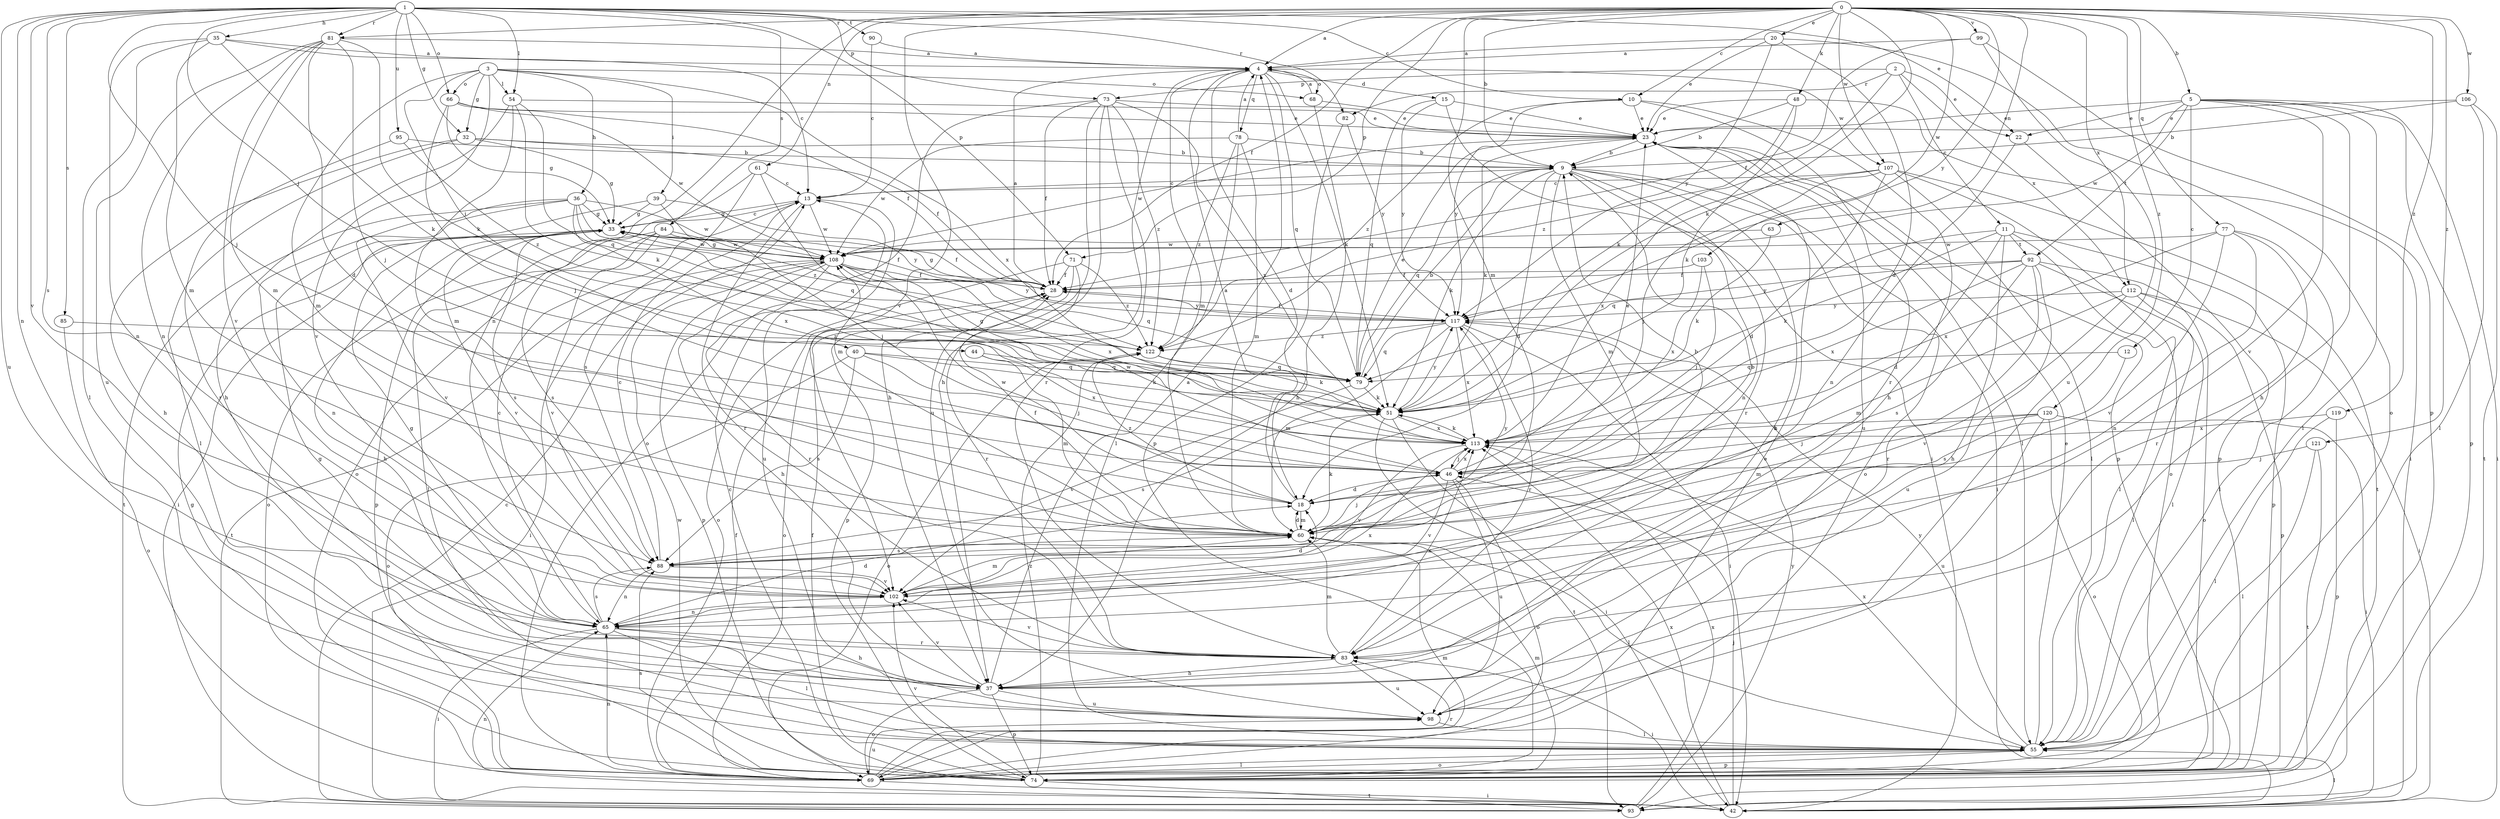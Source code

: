strict digraph  {
0;
1;
2;
3;
4;
5;
9;
10;
11;
12;
13;
15;
18;
20;
22;
23;
28;
32;
33;
35;
36;
37;
39;
40;
42;
44;
46;
48;
51;
54;
55;
60;
61;
63;
65;
66;
68;
69;
71;
73;
74;
77;
78;
79;
81;
82;
83;
84;
85;
88;
90;
92;
93;
95;
98;
99;
102;
103;
106;
107;
108;
112;
113;
117;
119;
120;
121;
122;
0 -> 4  [label=a];
0 -> 5  [label=b];
0 -> 9  [label=b];
0 -> 10  [label=c];
0 -> 20  [label=e];
0 -> 28  [label=f];
0 -> 48  [label=k];
0 -> 51  [label=k];
0 -> 60  [label=m];
0 -> 61  [label=n];
0 -> 63  [label=n];
0 -> 65  [label=n];
0 -> 71  [label=p];
0 -> 77  [label=q];
0 -> 81  [label=r];
0 -> 99  [label=v];
0 -> 102  [label=v];
0 -> 103  [label=w];
0 -> 106  [label=w];
0 -> 107  [label=w];
0 -> 112  [label=x];
0 -> 117  [label=y];
0 -> 119  [label=z];
0 -> 120  [label=z];
0 -> 121  [label=z];
1 -> 10  [label=c];
1 -> 22  [label=e];
1 -> 32  [label=g];
1 -> 35  [label=h];
1 -> 44  [label=j];
1 -> 46  [label=j];
1 -> 54  [label=l];
1 -> 65  [label=n];
1 -> 66  [label=o];
1 -> 71  [label=p];
1 -> 73  [label=p];
1 -> 81  [label=r];
1 -> 82  [label=r];
1 -> 84  [label=s];
1 -> 85  [label=s];
1 -> 88  [label=s];
1 -> 90  [label=t];
1 -> 95  [label=u];
1 -> 98  [label=u];
1 -> 102  [label=v];
2 -> 11  [label=c];
2 -> 22  [label=e];
2 -> 51  [label=k];
2 -> 73  [label=p];
2 -> 82  [label=r];
2 -> 112  [label=x];
3 -> 32  [label=g];
3 -> 36  [label=h];
3 -> 39  [label=i];
3 -> 40  [label=i];
3 -> 54  [label=l];
3 -> 60  [label=m];
3 -> 66  [label=o];
3 -> 68  [label=o];
3 -> 102  [label=v];
3 -> 113  [label=x];
4 -> 15  [label=d];
4 -> 18  [label=d];
4 -> 37  [label=h];
4 -> 51  [label=k];
4 -> 60  [label=m];
4 -> 68  [label=o];
4 -> 78  [label=q];
4 -> 79  [label=q];
4 -> 107  [label=w];
5 -> 12  [label=c];
5 -> 22  [label=e];
5 -> 23  [label=e];
5 -> 37  [label=h];
5 -> 42  [label=i];
5 -> 55  [label=l];
5 -> 74  [label=p];
5 -> 92  [label=t];
5 -> 102  [label=v];
5 -> 108  [label=w];
9 -> 13  [label=c];
9 -> 18  [label=d];
9 -> 37  [label=h];
9 -> 42  [label=i];
9 -> 51  [label=k];
9 -> 60  [label=m];
9 -> 65  [label=n];
9 -> 69  [label=o];
9 -> 79  [label=q];
9 -> 83  [label=r];
10 -> 23  [label=e];
10 -> 37  [label=h];
10 -> 83  [label=r];
10 -> 117  [label=y];
10 -> 122  [label=z];
11 -> 18  [label=d];
11 -> 37  [label=h];
11 -> 51  [label=k];
11 -> 55  [label=l];
11 -> 74  [label=p];
11 -> 79  [label=q];
11 -> 92  [label=t];
12 -> 79  [label=q];
12 -> 88  [label=s];
13 -> 33  [label=g];
13 -> 83  [label=r];
13 -> 98  [label=u];
13 -> 108  [label=w];
15 -> 23  [label=e];
15 -> 42  [label=i];
15 -> 79  [label=q];
15 -> 117  [label=y];
18 -> 4  [label=a];
18 -> 60  [label=m];
18 -> 108  [label=w];
18 -> 122  [label=z];
20 -> 4  [label=a];
20 -> 18  [label=d];
20 -> 23  [label=e];
20 -> 69  [label=o];
20 -> 117  [label=y];
22 -> 65  [label=n];
22 -> 74  [label=p];
23 -> 9  [label=b];
23 -> 51  [label=k];
23 -> 55  [label=l];
23 -> 74  [label=p];
23 -> 98  [label=u];
23 -> 108  [label=w];
28 -> 4  [label=a];
28 -> 33  [label=g];
28 -> 69  [label=o];
28 -> 117  [label=y];
32 -> 9  [label=b];
32 -> 28  [label=f];
32 -> 33  [label=g];
32 -> 37  [label=h];
32 -> 55  [label=l];
33 -> 13  [label=c];
33 -> 28  [label=f];
33 -> 37  [label=h];
33 -> 74  [label=p];
33 -> 88  [label=s];
33 -> 102  [label=v];
33 -> 108  [label=w];
35 -> 4  [label=a];
35 -> 13  [label=c];
35 -> 51  [label=k];
35 -> 55  [label=l];
35 -> 60  [label=m];
35 -> 65  [label=n];
36 -> 33  [label=g];
36 -> 65  [label=n];
36 -> 79  [label=q];
36 -> 93  [label=t];
36 -> 102  [label=v];
36 -> 108  [label=w];
36 -> 113  [label=x];
36 -> 122  [label=z];
37 -> 4  [label=a];
37 -> 33  [label=g];
37 -> 69  [label=o];
37 -> 74  [label=p];
37 -> 98  [label=u];
37 -> 102  [label=v];
39 -> 33  [label=g];
39 -> 42  [label=i];
39 -> 46  [label=j];
39 -> 117  [label=y];
40 -> 46  [label=j];
40 -> 51  [label=k];
40 -> 69  [label=o];
40 -> 79  [label=q];
40 -> 88  [label=s];
42 -> 46  [label=j];
42 -> 55  [label=l];
42 -> 65  [label=n];
42 -> 113  [label=x];
44 -> 60  [label=m];
44 -> 79  [label=q];
44 -> 113  [label=x];
46 -> 18  [label=d];
46 -> 23  [label=e];
46 -> 69  [label=o];
46 -> 98  [label=u];
46 -> 102  [label=v];
46 -> 108  [label=w];
46 -> 113  [label=x];
48 -> 9  [label=b];
48 -> 23  [label=e];
48 -> 42  [label=i];
48 -> 51  [label=k];
48 -> 122  [label=z];
51 -> 33  [label=g];
51 -> 42  [label=i];
51 -> 88  [label=s];
51 -> 93  [label=t];
51 -> 113  [label=x];
51 -> 117  [label=y];
54 -> 23  [label=e];
54 -> 37  [label=h];
54 -> 51  [label=k];
54 -> 60  [label=m];
54 -> 79  [label=q];
55 -> 23  [label=e];
55 -> 69  [label=o];
55 -> 74  [label=p];
55 -> 113  [label=x];
55 -> 117  [label=y];
60 -> 9  [label=b];
60 -> 18  [label=d];
60 -> 28  [label=f];
60 -> 46  [label=j];
60 -> 51  [label=k];
60 -> 55  [label=l];
60 -> 88  [label=s];
60 -> 117  [label=y];
61 -> 13  [label=c];
61 -> 60  [label=m];
61 -> 69  [label=o];
61 -> 88  [label=s];
63 -> 51  [label=k];
63 -> 108  [label=w];
65 -> 13  [label=c];
65 -> 18  [label=d];
65 -> 33  [label=g];
65 -> 37  [label=h];
65 -> 42  [label=i];
65 -> 55  [label=l];
65 -> 83  [label=r];
65 -> 88  [label=s];
65 -> 113  [label=x];
66 -> 23  [label=e];
66 -> 28  [label=f];
66 -> 33  [label=g];
66 -> 46  [label=j];
66 -> 108  [label=w];
68 -> 4  [label=a];
68 -> 23  [label=e];
68 -> 37  [label=h];
69 -> 23  [label=e];
69 -> 28  [label=f];
69 -> 42  [label=i];
69 -> 55  [label=l];
69 -> 60  [label=m];
69 -> 65  [label=n];
69 -> 83  [label=r];
69 -> 98  [label=u];
71 -> 28  [label=f];
71 -> 69  [label=o];
71 -> 74  [label=p];
71 -> 83  [label=r];
71 -> 122  [label=z];
73 -> 23  [label=e];
73 -> 28  [label=f];
73 -> 37  [label=h];
73 -> 69  [label=o];
73 -> 83  [label=r];
73 -> 98  [label=u];
73 -> 113  [label=x];
73 -> 122  [label=z];
74 -> 13  [label=c];
74 -> 28  [label=f];
74 -> 33  [label=g];
74 -> 60  [label=m];
74 -> 88  [label=s];
74 -> 93  [label=t];
74 -> 102  [label=v];
74 -> 108  [label=w];
74 -> 122  [label=z];
77 -> 55  [label=l];
77 -> 65  [label=n];
77 -> 83  [label=r];
77 -> 102  [label=v];
77 -> 108  [label=w];
77 -> 113  [label=x];
78 -> 4  [label=a];
78 -> 9  [label=b];
78 -> 55  [label=l];
78 -> 60  [label=m];
78 -> 108  [label=w];
78 -> 122  [label=z];
79 -> 9  [label=b];
79 -> 23  [label=e];
79 -> 51  [label=k];
79 -> 102  [label=v];
81 -> 4  [label=a];
81 -> 18  [label=d];
81 -> 46  [label=j];
81 -> 51  [label=k];
81 -> 60  [label=m];
81 -> 65  [label=n];
81 -> 98  [label=u];
81 -> 102  [label=v];
82 -> 74  [label=p];
82 -> 117  [label=y];
83 -> 37  [label=h];
83 -> 42  [label=i];
83 -> 60  [label=m];
83 -> 98  [label=u];
83 -> 102  [label=v];
83 -> 113  [label=x];
84 -> 28  [label=f];
84 -> 55  [label=l];
84 -> 69  [label=o];
84 -> 88  [label=s];
84 -> 102  [label=v];
84 -> 108  [label=w];
85 -> 69  [label=o];
85 -> 122  [label=z];
88 -> 9  [label=b];
88 -> 13  [label=c];
88 -> 65  [label=n];
88 -> 102  [label=v];
90 -> 4  [label=a];
90 -> 13  [label=c];
92 -> 28  [label=f];
92 -> 55  [label=l];
92 -> 69  [label=o];
92 -> 83  [label=r];
92 -> 88  [label=s];
92 -> 98  [label=u];
92 -> 113  [label=x];
92 -> 117  [label=y];
93 -> 13  [label=c];
93 -> 113  [label=x];
93 -> 117  [label=y];
95 -> 9  [label=b];
95 -> 83  [label=r];
95 -> 122  [label=z];
98 -> 55  [label=l];
99 -> 4  [label=a];
99 -> 28  [label=f];
99 -> 74  [label=p];
99 -> 98  [label=u];
102 -> 18  [label=d];
102 -> 60  [label=m];
102 -> 65  [label=n];
103 -> 28  [label=f];
103 -> 46  [label=j];
103 -> 113  [label=x];
106 -> 9  [label=b];
106 -> 23  [label=e];
106 -> 55  [label=l];
106 -> 93  [label=t];
107 -> 13  [label=c];
107 -> 18  [label=d];
107 -> 46  [label=j];
107 -> 55  [label=l];
107 -> 69  [label=o];
107 -> 93  [label=t];
107 -> 113  [label=x];
108 -> 28  [label=f];
108 -> 33  [label=g];
108 -> 37  [label=h];
108 -> 42  [label=i];
108 -> 74  [label=p];
108 -> 79  [label=q];
108 -> 83  [label=r];
108 -> 93  [label=t];
108 -> 113  [label=x];
108 -> 117  [label=y];
112 -> 42  [label=i];
112 -> 55  [label=l];
112 -> 60  [label=m];
112 -> 74  [label=p];
112 -> 102  [label=v];
112 -> 117  [label=y];
113 -> 46  [label=j];
113 -> 51  [label=k];
113 -> 102  [label=v];
117 -> 28  [label=f];
117 -> 42  [label=i];
117 -> 60  [label=m];
117 -> 79  [label=q];
117 -> 83  [label=r];
117 -> 113  [label=x];
117 -> 122  [label=z];
119 -> 55  [label=l];
119 -> 74  [label=p];
119 -> 113  [label=x];
120 -> 42  [label=i];
120 -> 46  [label=j];
120 -> 60  [label=m];
120 -> 69  [label=o];
120 -> 98  [label=u];
120 -> 113  [label=x];
121 -> 46  [label=j];
121 -> 55  [label=l];
121 -> 93  [label=t];
122 -> 51  [label=k];
122 -> 69  [label=o];
122 -> 79  [label=q];
}
